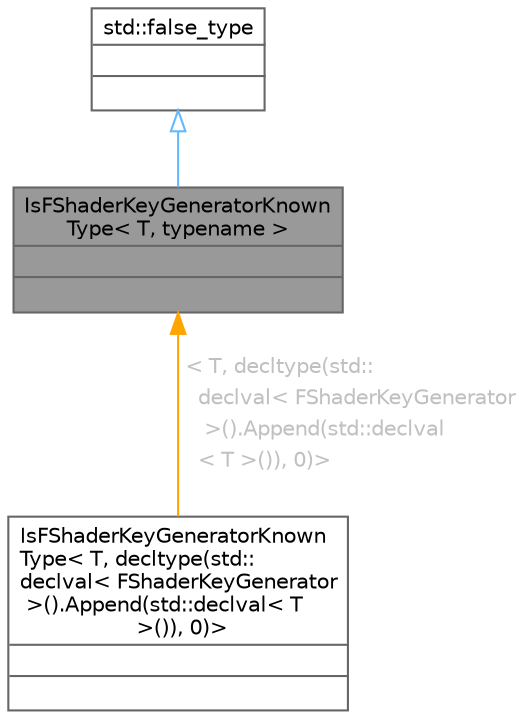 digraph "IsFShaderKeyGeneratorKnownType&lt; T, typename &gt;"
{
 // INTERACTIVE_SVG=YES
 // LATEX_PDF_SIZE
  bgcolor="transparent";
  edge [fontname=Helvetica,fontsize=10,labelfontname=Helvetica,labelfontsize=10];
  node [fontname=Helvetica,fontsize=10,shape=box,height=0.2,width=0.4];
  Node1 [id="Node000001",shape=plain,label=<<TABLE CELLBORDER="0" BORDER="1"><TR><TD COLSPAN="2" CELLPADDING="1" CELLSPACING="0">IsFShaderKeyGeneratorKnown<BR ALIGN="LEFT"/>Type&lt; T, typename &gt;</TD></TR>
<HR/>
<TR><TD COLSPAN="2" CELLPADDING="1" CELLSPACING="0">&nbsp;</TD></TR>
<HR/>
<TR><TD COLSPAN="2" CELLPADDING="1" CELLSPACING="0">&nbsp;</TD></TR>
</TABLE>>
,height=0.2,width=0.4,color="gray40", fillcolor="grey60", style="filled", fontcolor="black",tooltip="Template override for struct used in std::enable_if to report whether a type is a FShaderKeyGenerator..."];
  Node2 -> Node1 [id="edge1_Node000001_Node000002",dir="back",color="steelblue1",style="solid",tooltip=" ",arrowtail="onormal"];
  Node2 [id="Node000002",shape=plain,label=<<TABLE CELLBORDER="0" BORDER="1"><TR><TD COLSPAN="2" CELLPADDING="1" CELLSPACING="0">std::false_type</TD></TR>
<HR/>
<TR><TD COLSPAN="2" CELLPADDING="1" CELLSPACING="0">&nbsp;</TD></TR>
<HR/>
<TR><TD COLSPAN="2" CELLPADDING="1" CELLSPACING="0">&nbsp;</TD></TR>
</TABLE>>
,height=0.2,width=0.4,color="gray40", fillcolor="white", style="filled",tooltip=" "];
  Node1 -> Node3 [id="edge2_Node000001_Node000003",dir="back",color="orange",style="solid",tooltip=" ",label=<<TABLE CELLBORDER="0" BORDER="0"><TR><TD VALIGN="top" ALIGN="LEFT" CELLPADDING="1" CELLSPACING="0">&lt; T, decltype(std::</TD></TR>
<TR><TD VALIGN="top" ALIGN="LEFT" CELLPADDING="1" CELLSPACING="0">&nbsp;&nbsp;declval&lt; FShaderKeyGenerator</TD></TR>
<TR><TD VALIGN="top" ALIGN="LEFT" CELLPADDING="1" CELLSPACING="0">&nbsp;&nbsp; &gt;().Append(std::declval</TD></TR>
<TR><TD VALIGN="top" ALIGN="LEFT" CELLPADDING="1" CELLSPACING="0">&nbsp;&nbsp;&lt; T &gt;()), 0)&gt;</TD></TR>
</TABLE>> ,fontcolor="grey" ];
  Node3 [id="Node000003",shape=plain,label=<<TABLE CELLBORDER="0" BORDER="1"><TR><TD COLSPAN="2" CELLPADDING="1" CELLSPACING="0">IsFShaderKeyGeneratorKnown<BR ALIGN="LEFT"/>Type&lt; T, decltype(std::<BR ALIGN="LEFT"/>declval&lt; FShaderKeyGenerator<BR ALIGN="LEFT"/> &gt;().Append(std::declval&lt; T<BR ALIGN="LEFT"/> &gt;()), 0)&gt;</TD></TR>
<HR/>
<TR><TD COLSPAN="2" CELLPADDING="1" CELLSPACING="0">&nbsp;</TD></TR>
<HR/>
<TR><TD COLSPAN="2" CELLPADDING="1" CELLSPACING="0">&nbsp;</TD></TR>
</TABLE>>
,height=0.2,width=0.4,color="gray40", fillcolor="white", style="filled",URL="$d9/da6/structIsFShaderKeyGeneratorKnownType_3_01T_00_01decltype_07std_1_1declval_3_01FShaderKeyGenerato897fd8adf3407114d4bcfa84e15f2eb5.html",tooltip="Template override for struct used in std::enable_if to report whether a type is a FShaderKeyGenerator..."];
}
